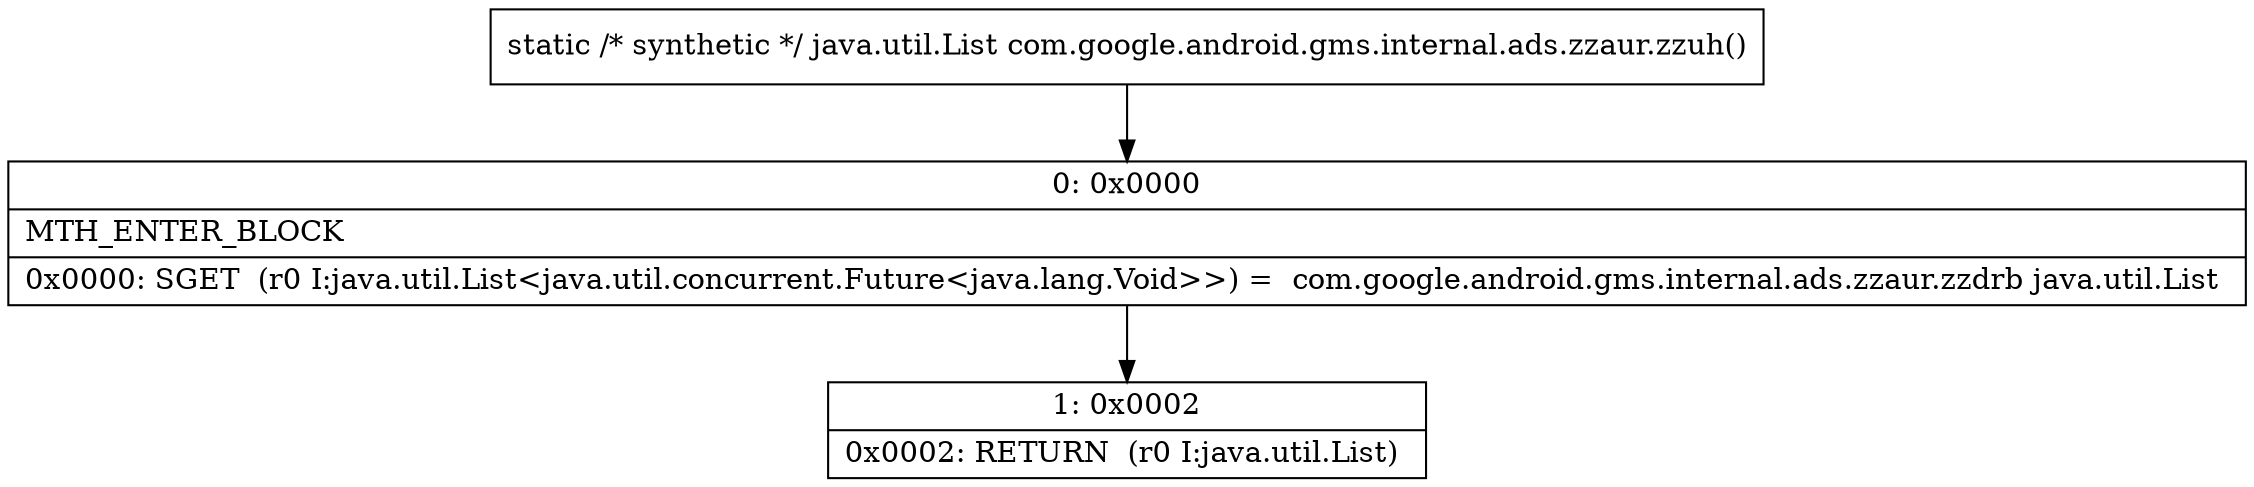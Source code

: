 digraph "CFG forcom.google.android.gms.internal.ads.zzaur.zzuh()Ljava\/util\/List;" {
Node_0 [shape=record,label="{0\:\ 0x0000|MTH_ENTER_BLOCK\l|0x0000: SGET  (r0 I:java.util.List\<java.util.concurrent.Future\<java.lang.Void\>\>) =  com.google.android.gms.internal.ads.zzaur.zzdrb java.util.List \l}"];
Node_1 [shape=record,label="{1\:\ 0x0002|0x0002: RETURN  (r0 I:java.util.List) \l}"];
MethodNode[shape=record,label="{static \/* synthetic *\/ java.util.List com.google.android.gms.internal.ads.zzaur.zzuh() }"];
MethodNode -> Node_0;
Node_0 -> Node_1;
}

